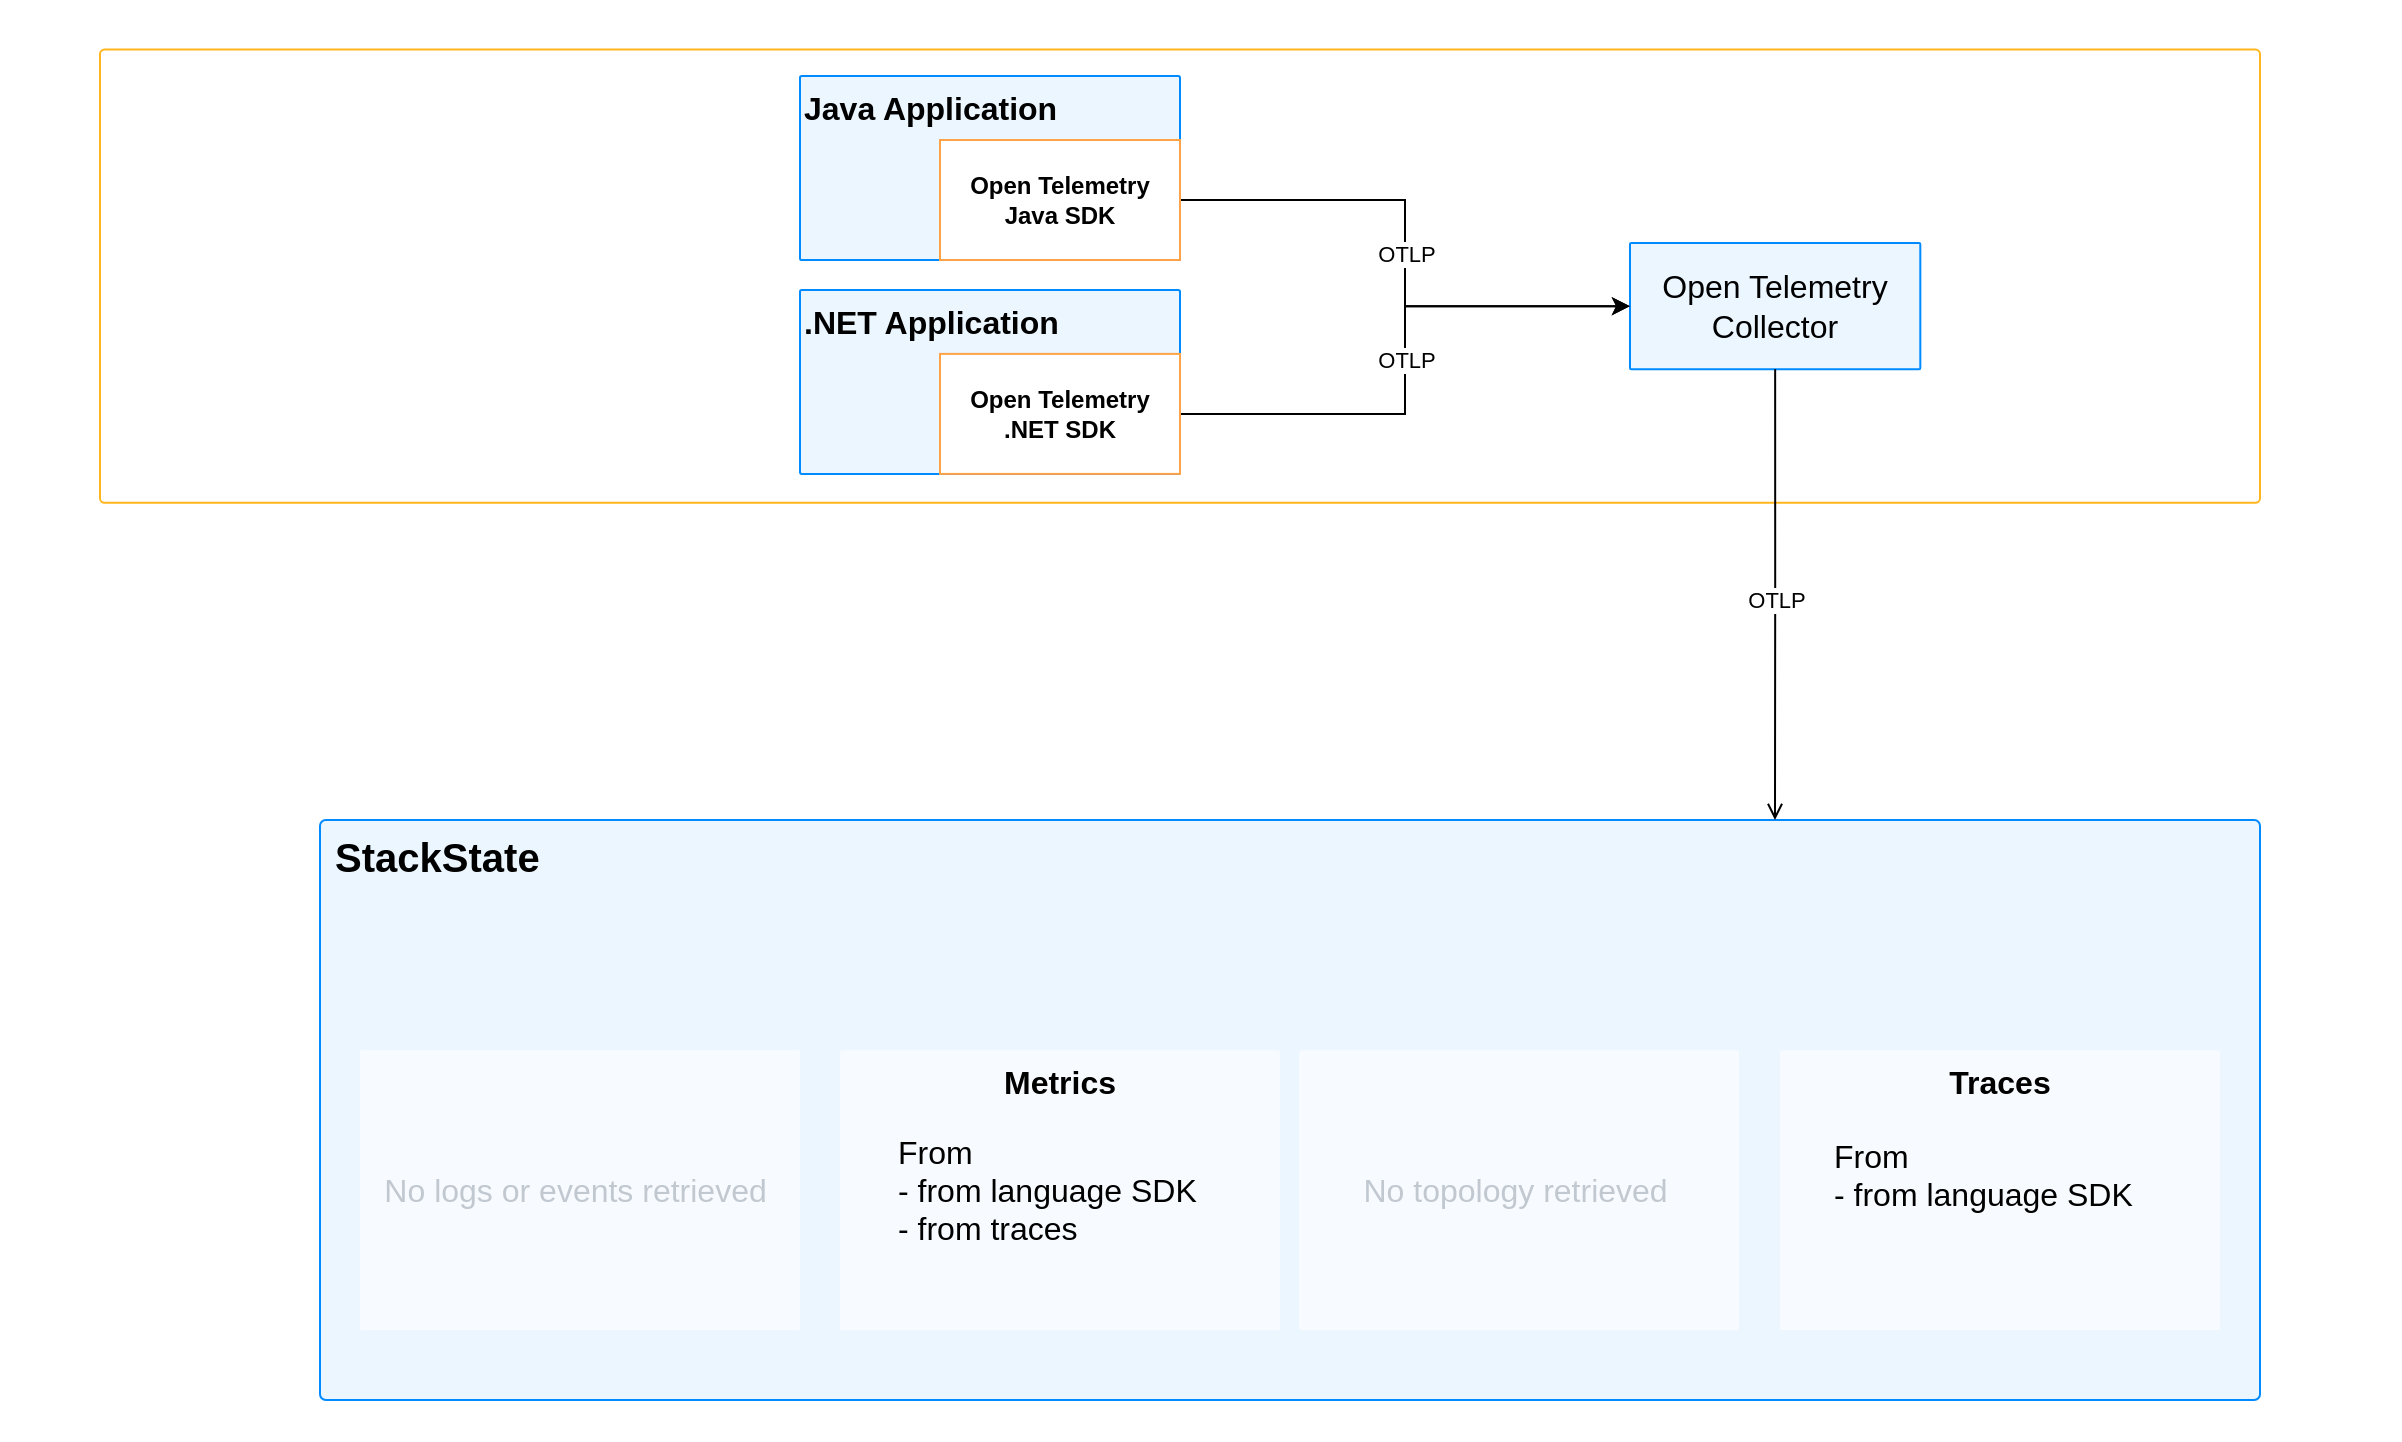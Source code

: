 <mxfile version="24.2.2" type="google">
  <diagram id="aG85C2SP72KjwLObzrI8" name="Page-1">
    <mxGraphModel grid="1" page="1" gridSize="10" guides="1" tooltips="1" connect="1" arrows="1" fold="1" pageScale="1" pageWidth="1169" pageHeight="827" math="0" shadow="0">
      <root>
        <mxCell id="0" />
        <mxCell id="1" parent="0" />
        <mxCell id="NumrLUZ_5ZjBdyxwcPVm-82" value="" style="shape=ext;double=1;rounded=0;whiteSpace=wrap;html=1;strokeWidth=1;fillColor=#FFFFFF;strokeColor=none;" vertex="1" parent="1">
          <mxGeometry x="-200" y="-30" width="1200" height="720" as="geometry" />
        </mxCell>
        <mxCell id="azgEpP8wAGJS18bVVK_o-9" value="" style="rounded=1;whiteSpace=wrap;html=1;align=center;fillColor=none;arcSize=1;strokeColor=#FFB61E;movable=1;resizable=1;rotatable=1;deletable=1;editable=1;locked=0;connectable=1;" vertex="1" parent="1">
          <mxGeometry x="-150" y="-5.24" width="1080" height="226.64" as="geometry" />
        </mxCell>
        <mxCell id="NumrLUZ_5ZjBdyxwcPVm-86" value="&lt;font style=&quot;font-size: 16px ; font-style: normal&quot;&gt;Open Telemetry Collector&lt;/font&gt;" style="rounded=1;whiteSpace=wrap;html=1;strokeWidth=1;strokeColor=#008AFF;fontStyle=2;fillColor=#CCE8FF;fillOpacity=40;arcSize=1;" vertex="1" parent="1">
          <mxGeometry x="614.996" y="91.556" width="145.161" height="63.048" as="geometry" />
        </mxCell>
        <mxCell id="NumrLUZ_5ZjBdyxwcPVm-93" value="&lt;span style=&quot;font-style: normal&quot;&gt;&lt;font style=&quot;font-size: 20px&quot;&gt;&lt;b&gt;&amp;nbsp;StackState&lt;/b&gt;&lt;/font&gt;&lt;br&gt;&lt;/span&gt;" style="rounded=1;whiteSpace=wrap;html=1;strokeWidth=1;strokeColor=#008AFF;fontStyle=2;fillColor=#CCE8FF;fillOpacity=40;verticalAlign=top;align=left;arcSize=1;" vertex="1" parent="1">
          <mxGeometry x="-40" y="380" width="970" height="290" as="geometry" />
        </mxCell>
        <mxCell id="NumrLUZ_5ZjBdyxwcPVm-95" value="&lt;font face=&quot;helvetica&quot; size=&quot;1&quot;&gt;&lt;font color=&quot;#c1c8d0&quot; style=&quot;font-size: 16px&quot;&gt;No topology retrieved&amp;nbsp;&lt;/font&gt;&lt;br&gt;&lt;/font&gt;" style="text;whiteSpace=wrap;html=1;fillColor=#ffffff;fillOpacity=60;rounded=1;align=center;arcSize=1;verticalAlign=middle;" vertex="1" parent="1">
          <mxGeometry x="449.577" y="495.095" width="220" height="140" as="geometry" />
        </mxCell>
        <mxCell id="NumrLUZ_5ZjBdyxwcPVm-96" value="&lt;div&gt;&lt;/div&gt;&lt;div style=&quot;font-size: 10px&quot;&gt;&lt;/div&gt;&lt;font face=&quot;helvetica&quot; size=&quot;1&quot;&gt;&lt;b style=&quot;font-size: 16px&quot;&gt;Metrics&lt;/b&gt;&lt;br&gt;&lt;/font&gt;" style="text;whiteSpace=wrap;html=1;fillColor=#ffffff;fillOpacity=60;align=center;verticalAlign=top;rounded=1;arcSize=1;" vertex="1" parent="1">
          <mxGeometry x="220.0" y="495.095" width="220" height="140" as="geometry" />
        </mxCell>
        <mxCell id="NumrLUZ_5ZjBdyxwcPVm-97" value="&lt;div style=&quot;font-size: 10px&quot;&gt;&lt;/div&gt;&lt;b&gt;&lt;span style=&quot;font-family: &amp;quot;helvetica&amp;quot; ; font-size: 16px&quot;&gt;Traces&lt;br&gt;&lt;/span&gt;&lt;/b&gt;" style="text;whiteSpace=wrap;html=1;fillColor=#ffffff;fillOpacity=60;align=center;verticalAlign=top;rounded=1;arcSize=1;" vertex="1" parent="1">
          <mxGeometry x="689.996" y="495.005" width="220" height="140" as="geometry" />
        </mxCell>
        <mxCell id="NumrLUZ_5ZjBdyxwcPVm-106" value="&lt;font face=&quot;helvetica&quot; size=&quot;1&quot;&gt;&lt;font color=&quot;#c1c8d0&quot; style=&quot;font-size: 16px&quot;&gt;No logs or events retrieved&amp;nbsp;&lt;/font&gt;&lt;br&gt;&lt;/font&gt;" style="text;whiteSpace=wrap;html=1;fillColor=#ffffff;fillOpacity=60;align=center;verticalAlign=middle;rounded=1;arcSize=1;" vertex="1" parent="1">
          <mxGeometry x="-20" y="495" width="220" height="140" as="geometry" />
        </mxCell>
        <mxCell id="t_z0C_LVNnkTvGJ8oj7n-2" value="&lt;div style=&quot;text-align: left&quot;&gt;&lt;br&gt;&lt;/div&gt;" style="text;html=1;align=center;verticalAlign=middle;resizable=0;points=[];autosize=1;" vertex="1" parent="1">
          <mxGeometry x="225.97" y="532.38" width="20" height="20" as="geometry" />
        </mxCell>
        <mxCell id="jCoO6dXICAr47p2ZTsIo-21" value="&lt;div style=&quot;font-size: 16px&quot;&gt;From&lt;/div&gt;&lt;div style=&quot;font-size: 16px&quot;&gt;- from language SDK&lt;br&gt;&lt;/div&gt;&lt;div style=&quot;font-size: 16px&quot;&gt;- from traces&lt;br&gt;&lt;/div&gt;" style="text;html=1;align=left;verticalAlign=middle;resizable=0;points=[];autosize=1;" vertex="1" parent="1">
          <mxGeometry x="247" y="530" width="170" height="70" as="geometry" />
        </mxCell>
        <mxCell id="xBDIy38juaYT07p71_3k-19" value="" style="rounded=0;whiteSpace=wrap;html=1;fillColor=none;strokeColor=none;" vertex="1" parent="1">
          <mxGeometry x="467" y="450" width="40" height="20" as="geometry" />
        </mxCell>
        <mxCell id="xBDIy38juaYT07p71_3k-11" style="edgeStyle=orthogonalEdgeStyle;rounded=0;orthogonalLoop=1;jettySize=auto;html=1;endArrow=open;endFill=0;exitX=0.5;exitY=1;exitDx=0;exitDy=0;entryX=0.75;entryY=0;entryDx=0;entryDy=0;" edge="1" parent="1" source="NumrLUZ_5ZjBdyxwcPVm-86" target="NumrLUZ_5ZjBdyxwcPVm-93">
          <mxGeometry relative="1" as="geometry">
            <mxPoint x="833" y="380" as="targetPoint" />
            <mxPoint x="832.577" y="103.044" as="sourcePoint" />
          </mxGeometry>
        </mxCell>
        <mxCell id="xBDIy38juaYT07p71_3k-30" value="OTLP" style="edgeLabel;html=1;align=center;verticalAlign=middle;resizable=0;points=[];" vertex="1" connectable="0" parent="xBDIy38juaYT07p71_3k-11">
          <mxGeometry x="0.087" y="3" relative="1" as="geometry">
            <mxPoint x="-3" y="-7" as="offset" />
          </mxGeometry>
        </mxCell>
        <mxCell id="9Uy9AL32szdq0QSQS5cE-1" value="" style="shape=image;imageAspect=0;verticalLabelPosition=bottom;verticalAlign=top;image=https://opentelemetry.io/img/logos/opentelemetry-horizontal-color.svg;aspect=fixed;" vertex="1" parent="1">
          <mxGeometry x="-140" y="8.04" width="285.2" height="106.95" as="geometry" />
        </mxCell>
        <mxCell id="9Uy9AL32szdq0QSQS5cE-2" value="&lt;div style=&quot;font-size: 16px&quot;&gt;From&lt;/div&gt;&lt;div style=&quot;font-size: 16px&quot;&gt;- from language SDK&lt;br&gt;&lt;/div&gt;&lt;div style=&quot;font-size: 16px&quot;&gt;&lt;br&gt;&lt;/div&gt;" style="text;html=1;align=left;verticalAlign=middle;resizable=0;points=[];autosize=1;" vertex="1" parent="1">
          <mxGeometry x="715" y="532.38" width="170" height="70" as="geometry" />
        </mxCell>
        <mxCell id="9Uy9AL32szdq0QSQS5cE-3" value="&lt;div style=&quot;font-size: 16px;&quot;&gt;&lt;b style=&quot;font-size: 16px;&quot;&gt;Java Application&lt;/b&gt;&lt;/div&gt;" style="rounded=1;whiteSpace=wrap;html=1;strokeWidth=1;strokeColor=#008AFF;fontStyle=0;fillColor=#CCE8FF;fillOpacity=40;arcSize=1;verticalAlign=top;align=left;fontSize=16;" vertex="1" parent="1">
          <mxGeometry x="200" y="8.04" width="190" height="91.96" as="geometry" />
        </mxCell>
        <mxCell id="9Uy9AL32szdq0QSQS5cE-7" value="OTLP" style="edgeStyle=orthogonalEdgeStyle;rounded=0;orthogonalLoop=1;jettySize=auto;html=1;entryX=0;entryY=0.5;entryDx=0;entryDy=0;" edge="1" parent="1" source="9Uy9AL32szdq0QSQS5cE-4" target="NumrLUZ_5ZjBdyxwcPVm-86">
          <mxGeometry relative="1" as="geometry" />
        </mxCell>
        <mxCell id="9Uy9AL32szdq0QSQS5cE-4" value="&lt;div&gt;Open Telemetry &lt;br&gt;&lt;/div&gt;&lt;div&gt;Java SDK&lt;br&gt;&lt;/div&gt;" style="rounded=0;whiteSpace=wrap;html=1;strokeColor=#ffa348;fontStyle=1" vertex="1" parent="1">
          <mxGeometry x="270" y="40" width="120" height="60" as="geometry" />
        </mxCell>
        <mxCell id="9Uy9AL32szdq0QSQS5cE-5" value="&lt;div style=&quot;font-size: 16px;&quot;&gt;&lt;b style=&quot;font-size: 16px;&quot;&gt;.NET Application&lt;/b&gt;&lt;/div&gt;" style="rounded=1;whiteSpace=wrap;html=1;strokeWidth=1;strokeColor=#008AFF;fontStyle=0;fillColor=#CCE8FF;fillOpacity=40;arcSize=1;verticalAlign=top;align=left;fontSize=16;" vertex="1" parent="1">
          <mxGeometry x="200" y="114.99" width="190" height="91.96" as="geometry" />
        </mxCell>
        <mxCell id="9Uy9AL32szdq0QSQS5cE-9" value="OTLP" style="edgeStyle=orthogonalEdgeStyle;rounded=0;orthogonalLoop=1;jettySize=auto;html=1;entryX=0;entryY=0.5;entryDx=0;entryDy=0;" edge="1" parent="1" source="9Uy9AL32szdq0QSQS5cE-6" target="NumrLUZ_5ZjBdyxwcPVm-86">
          <mxGeometry relative="1" as="geometry" />
        </mxCell>
        <mxCell id="9Uy9AL32szdq0QSQS5cE-6" value="&lt;div&gt;Open Telemetry &lt;br&gt;&lt;/div&gt;&lt;div&gt;.NET SDK&lt;br&gt;&lt;/div&gt;" style="rounded=0;whiteSpace=wrap;html=1;strokeColor=#ffa348;fontStyle=1" vertex="1" parent="1">
          <mxGeometry x="270" y="146.95" width="120" height="60" as="geometry" />
        </mxCell>
      </root>
    </mxGraphModel>
  </diagram>
</mxfile>

